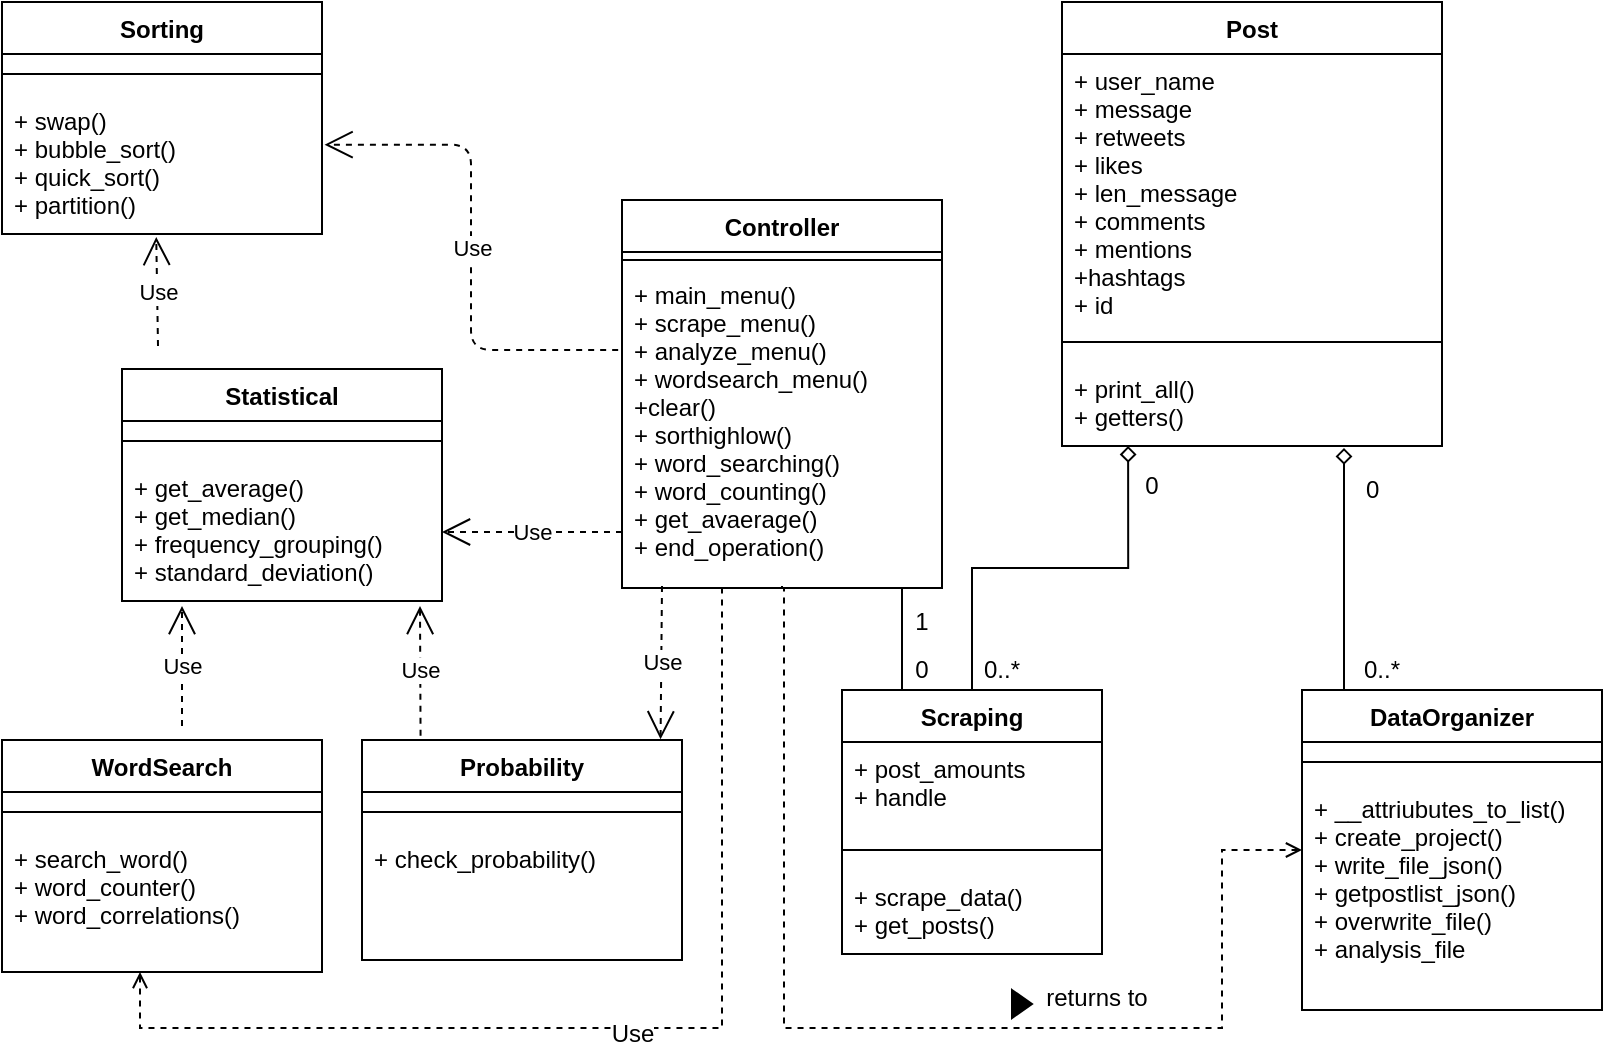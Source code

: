 <mxfile version="10.6.9" type="github"><diagram id="IkC87muRwQCxs2C02pFK" name="Page-1"><mxGraphModel dx="797" dy="486" grid="1" gridSize="10" guides="1" tooltips="1" connect="1" arrows="1" fold="1" page="1" pageScale="1" pageWidth="827" pageHeight="1169" math="0" shadow="0"><root><mxCell id="0"/><mxCell id="1" parent="0"/><mxCell id="1eOFYq_iBo9x2FKSdbgU-1" value="Controller" style="swimlane;fontStyle=1;align=center;verticalAlign=top;childLayout=stackLayout;horizontal=1;startSize=26;horizontalStack=0;resizeParent=1;resizeParentMax=0;resizeLast=0;collapsible=1;marginBottom=0;" parent="1" vertex="1"><mxGeometry x="320" y="137" width="160" height="194" as="geometry"/></mxCell><mxCell id="1eOFYq_iBo9x2FKSdbgU-3" value="" style="line;strokeWidth=1;fillColor=none;align=left;verticalAlign=middle;spacingTop=-1;spacingLeft=3;spacingRight=3;rotatable=0;labelPosition=right;points=[];portConstraint=eastwest;" parent="1eOFYq_iBo9x2FKSdbgU-1" vertex="1"><mxGeometry y="26" width="160" height="8" as="geometry"/></mxCell><mxCell id="1eOFYq_iBo9x2FKSdbgU-4" value="+ main_menu()&#xA;+ scrape_menu()&#xA;+ analyze_menu()&#xA;+ wordsearch_menu()&#xA;+clear()&#xA;+ sorthighlow()&#xA;+ word_searching()&#xA;+ word_counting()&#xA;+ get_avaerage()&#xA;+ end_operation()&#xA;&#xA;" style="text;strokeColor=none;fillColor=none;align=left;verticalAlign=top;spacingLeft=4;spacingRight=4;overflow=hidden;rotatable=0;points=[[0,0.5],[1,0.5]];portConstraint=eastwest;" parent="1eOFYq_iBo9x2FKSdbgU-1" vertex="1"><mxGeometry y="34" width="160" height="160" as="geometry"/></mxCell><mxCell id="1eOFYq_iBo9x2FKSdbgU-18" value="Post" style="swimlane;fontStyle=1;align=center;verticalAlign=top;childLayout=stackLayout;horizontal=1;startSize=26;horizontalStack=0;resizeParent=1;resizeParentMax=0;resizeLast=0;collapsible=1;marginBottom=0;" parent="1" vertex="1"><mxGeometry x="540" y="38" width="190" height="222" as="geometry"/></mxCell><mxCell id="1eOFYq_iBo9x2FKSdbgU-19" value="+ user_name&#xA;+ message&#xA;+ retweets&#xA;+ likes&#xA;+ len_message&#xA;+ comments&#xA;+ mentions&#xA;+hashtags&#xA;+ id&#xA;&#xA;" style="text;strokeColor=none;fillColor=none;align=left;verticalAlign=top;spacingLeft=4;spacingRight=4;overflow=hidden;rotatable=0;points=[[0,0.5],[1,0.5]];portConstraint=eastwest;" parent="1eOFYq_iBo9x2FKSdbgU-18" vertex="1"><mxGeometry y="26" width="190" height="134" as="geometry"/></mxCell><mxCell id="1eOFYq_iBo9x2FKSdbgU-20" value="" style="line;strokeWidth=1;fillColor=none;align=left;verticalAlign=middle;spacingTop=-1;spacingLeft=3;spacingRight=3;rotatable=0;labelPosition=right;points=[];portConstraint=eastwest;" parent="1eOFYq_iBo9x2FKSdbgU-18" vertex="1"><mxGeometry y="160" width="190" height="20" as="geometry"/></mxCell><mxCell id="1eOFYq_iBo9x2FKSdbgU-21" value="+ print_all()&#xA;+ getters()&#xA;" style="text;strokeColor=none;fillColor=none;align=left;verticalAlign=top;spacingLeft=4;spacingRight=4;overflow=hidden;rotatable=0;points=[[0,0.5],[1,0.5]];portConstraint=eastwest;" parent="1eOFYq_iBo9x2FKSdbgU-18" vertex="1"><mxGeometry y="180" width="190" height="42" as="geometry"/></mxCell><mxCell id="1eOFYq_iBo9x2FKSdbgU-63" style="edgeStyle=orthogonalEdgeStyle;rounded=0;orthogonalLoop=1;jettySize=auto;html=1;endArrow=diamond;endFill=0;startArrow=none;startFill=0;" parent="1" source="1eOFYq_iBo9x2FKSdbgU-37" edge="1"><mxGeometry relative="1" as="geometry"><mxPoint x="681" y="261" as="targetPoint"/><Array as="points"><mxPoint x="681" y="360"/><mxPoint x="681" y="360"/></Array></mxGeometry></mxCell><mxCell id="wRc2SBzQRDH4vsrJmXtg-1" style="edgeStyle=orthogonalEdgeStyle;rounded=0;orthogonalLoop=1;jettySize=auto;html=1;startArrow=open;startFill=0;endArrow=none;endFill=0;dashed=1;" parent="1" source="1eOFYq_iBo9x2FKSdbgU-37" edge="1"><mxGeometry relative="1" as="geometry"><Array as="points"><mxPoint x="620" y="462"/><mxPoint x="620" y="551"/><mxPoint x="401" y="551"/><mxPoint x="401" y="331"/></Array><mxPoint x="341" y="331" as="targetPoint"/></mxGeometry></mxCell><mxCell id="1eOFYq_iBo9x2FKSdbgU-37" value="DataOrganizer" style="swimlane;fontStyle=1;align=center;verticalAlign=top;childLayout=stackLayout;horizontal=1;startSize=26;horizontalStack=0;resizeParent=1;resizeParentMax=0;resizeLast=0;collapsible=1;marginBottom=0;" parent="1" vertex="1"><mxGeometry x="660" y="382" width="150" height="160" as="geometry"/></mxCell><mxCell id="1eOFYq_iBo9x2FKSdbgU-39" value="" style="line;strokeWidth=1;fillColor=none;align=left;verticalAlign=middle;spacingTop=-1;spacingLeft=3;spacingRight=3;rotatable=0;labelPosition=right;points=[];portConstraint=eastwest;" parent="1eOFYq_iBo9x2FKSdbgU-37" vertex="1"><mxGeometry y="26" width="150" height="20" as="geometry"/></mxCell><mxCell id="1eOFYq_iBo9x2FKSdbgU-40" value="+ __attriubutes_to_list()&#xA;+ create_project()&#xA;+ write_file_json()&#xA;+ getpostlist_json()&#xA;+ overwrite_file()&#xA;+ analysis_file&#xA;&#xA;" style="text;strokeColor=none;fillColor=none;align=left;verticalAlign=top;spacingLeft=4;spacingRight=4;overflow=hidden;rotatable=0;points=[[0,0.5],[1,0.5]];portConstraint=eastwest;" parent="1eOFYq_iBo9x2FKSdbgU-37" vertex="1"><mxGeometry y="46" width="150" height="114" as="geometry"/></mxCell><mxCell id="1eOFYq_iBo9x2FKSdbgU-42" value="Sorting" style="swimlane;fontStyle=1;align=center;verticalAlign=top;childLayout=stackLayout;horizontal=1;startSize=26;horizontalStack=0;resizeParent=1;resizeParentMax=0;resizeLast=0;collapsible=1;marginBottom=0;" parent="1" vertex="1"><mxGeometry x="10" y="38" width="160" height="116" as="geometry"/></mxCell><mxCell id="1eOFYq_iBo9x2FKSdbgU-44" value="" style="line;strokeWidth=1;fillColor=none;align=left;verticalAlign=middle;spacingTop=-1;spacingLeft=3;spacingRight=3;rotatable=0;labelPosition=right;points=[];portConstraint=eastwest;" parent="1eOFYq_iBo9x2FKSdbgU-42" vertex="1"><mxGeometry y="26" width="160" height="20" as="geometry"/></mxCell><mxCell id="1eOFYq_iBo9x2FKSdbgU-45" value="+ swap()&#xA;+ bubble_sort()&#xA;+ quick_sort()&#xA;+ partition()&#xA;" style="text;strokeColor=none;fillColor=none;align=left;verticalAlign=top;spacingLeft=4;spacingRight=4;overflow=hidden;rotatable=0;points=[[0,0.5],[1,0.5]];portConstraint=eastwest;" parent="1eOFYq_iBo9x2FKSdbgU-42" vertex="1"><mxGeometry y="46" width="160" height="70" as="geometry"/></mxCell><mxCell id="1eOFYq_iBo9x2FKSdbgU-49" value="Statistical" style="swimlane;fontStyle=1;align=center;verticalAlign=top;childLayout=stackLayout;horizontal=1;startSize=26;horizontalStack=0;resizeParent=1;resizeParentMax=0;resizeLast=0;collapsible=1;marginBottom=0;" parent="1" vertex="1"><mxGeometry x="70" y="221.5" width="160" height="116" as="geometry"/></mxCell><mxCell id="1eOFYq_iBo9x2FKSdbgU-51" value="" style="line;strokeWidth=1;fillColor=none;align=left;verticalAlign=middle;spacingTop=-1;spacingLeft=3;spacingRight=3;rotatable=0;labelPosition=right;points=[];portConstraint=eastwest;" parent="1eOFYq_iBo9x2FKSdbgU-49" vertex="1"><mxGeometry y="26" width="160" height="20" as="geometry"/></mxCell><mxCell id="1eOFYq_iBo9x2FKSdbgU-52" value="+ get_average()&#xA;+ get_median()&#xA;+ frequency_grouping()&#xA;+ standard_deviation()" style="text;strokeColor=none;fillColor=none;align=left;verticalAlign=top;spacingLeft=4;spacingRight=4;overflow=hidden;rotatable=0;points=[[0,0.5],[1,0.5]];portConstraint=eastwest;" parent="1eOFYq_iBo9x2FKSdbgU-49" vertex="1"><mxGeometry y="46" width="160" height="70" as="geometry"/></mxCell><mxCell id="0g4PuYkODz0450h8-kPP-25" style="edgeStyle=orthogonalEdgeStyle;rounded=0;orthogonalLoop=1;jettySize=auto;html=1;endArrow=none;endFill=0;strokeColor=#000000;dashed=1;startArrow=open;startFill=0;" parent="1" source="1eOFYq_iBo9x2FKSdbgU-53" edge="1"><mxGeometry relative="1" as="geometry"><mxPoint x="370" y="331" as="targetPoint"/><Array as="points"><mxPoint x="79" y="551"/><mxPoint x="370" y="551"/></Array></mxGeometry></mxCell><mxCell id="0g4PuYkODz0450h8-kPP-58" value="Use" style="text;html=1;resizable=0;points=[];align=center;verticalAlign=middle;labelBackgroundColor=#ffffff;" parent="0g4PuYkODz0450h8-kPP-25" vertex="1" connectable="0"><mxGeometry x="0.014" y="-3" relative="1" as="geometry"><mxPoint as="offset"/></mxGeometry></mxCell><mxCell id="1eOFYq_iBo9x2FKSdbgU-53" value="WordSearch" style="swimlane;fontStyle=1;align=center;verticalAlign=top;childLayout=stackLayout;horizontal=1;startSize=26;horizontalStack=0;resizeParent=1;resizeParentMax=0;resizeLast=0;collapsible=1;marginBottom=0;" parent="1" vertex="1"><mxGeometry x="10" y="407" width="160" height="116" as="geometry"/></mxCell><mxCell id="1eOFYq_iBo9x2FKSdbgU-55" value="" style="line;strokeWidth=1;fillColor=none;align=left;verticalAlign=middle;spacingTop=-1;spacingLeft=3;spacingRight=3;rotatable=0;labelPosition=right;points=[];portConstraint=eastwest;" parent="1eOFYq_iBo9x2FKSdbgU-53" vertex="1"><mxGeometry y="26" width="160" height="20" as="geometry"/></mxCell><mxCell id="1eOFYq_iBo9x2FKSdbgU-56" value="+ search_word()&#xA;+ word_counter()&#xA;+ word_correlations()" style="text;strokeColor=none;fillColor=none;align=left;verticalAlign=top;spacingLeft=4;spacingRight=4;overflow=hidden;rotatable=0;points=[[0,0.5],[1,0.5]];portConstraint=eastwest;" parent="1eOFYq_iBo9x2FKSdbgU-53" vertex="1"><mxGeometry y="46" width="160" height="70" as="geometry"/></mxCell><mxCell id="1eOFYq_iBo9x2FKSdbgU-74" style="edgeStyle=orthogonalEdgeStyle;rounded=0;orthogonalLoop=1;jettySize=auto;html=1;endArrow=none;endFill=0;" parent="1" source="1eOFYq_iBo9x2FKSdbgU-68" edge="1"><mxGeometry relative="1" as="geometry"><mxPoint x="400" y="330" as="targetPoint"/><Array as="points"><mxPoint x="460" y="331"/></Array></mxGeometry></mxCell><mxCell id="gD81h6OxbqUg-6_rZF-6-12" style="edgeStyle=orthogonalEdgeStyle;rounded=0;orthogonalLoop=1;jettySize=auto;html=1;entryX=0.174;entryY=1;entryDx=0;entryDy=0;entryPerimeter=0;startArrow=none;startFill=0;endArrow=diamond;endFill=0;" parent="1" source="1eOFYq_iBo9x2FKSdbgU-68" target="1eOFYq_iBo9x2FKSdbgU-21" edge="1"><mxGeometry relative="1" as="geometry"/></mxCell><mxCell id="1eOFYq_iBo9x2FKSdbgU-68" value="Scraping" style="swimlane;fontStyle=1;align=center;verticalAlign=top;childLayout=stackLayout;horizontal=1;startSize=26;horizontalStack=0;resizeParent=1;resizeParentMax=0;resizeLast=0;collapsible=1;marginBottom=0;" parent="1" vertex="1"><mxGeometry x="430" y="382" width="130" height="132" as="geometry"/></mxCell><mxCell id="1eOFYq_iBo9x2FKSdbgU-69" value="+ post_amounts&#xA;+ handle&#xA;" style="text;strokeColor=none;fillColor=none;align=left;verticalAlign=top;spacingLeft=4;spacingRight=4;overflow=hidden;rotatable=0;points=[[0,0.5],[1,0.5]];portConstraint=eastwest;" parent="1eOFYq_iBo9x2FKSdbgU-68" vertex="1"><mxGeometry y="26" width="130" height="44" as="geometry"/></mxCell><mxCell id="1eOFYq_iBo9x2FKSdbgU-70" value="" style="line;strokeWidth=1;fillColor=none;align=left;verticalAlign=middle;spacingTop=-1;spacingLeft=3;spacingRight=3;rotatable=0;labelPosition=right;points=[];portConstraint=eastwest;" parent="1eOFYq_iBo9x2FKSdbgU-68" vertex="1"><mxGeometry y="70" width="130" height="20" as="geometry"/></mxCell><mxCell id="1eOFYq_iBo9x2FKSdbgU-71" value="+ scrape_data()&#xA;+ get_posts()&#xA;" style="text;strokeColor=none;fillColor=none;align=left;verticalAlign=top;spacingLeft=4;spacingRight=4;overflow=hidden;rotatable=0;points=[[0,0.5],[1,0.5]];portConstraint=eastwest;" parent="1eOFYq_iBo9x2FKSdbgU-68" vertex="1"><mxGeometry y="90" width="130" height="42" as="geometry"/></mxCell><mxCell id="wRc2SBzQRDH4vsrJmXtg-5" value="Use" style="endArrow=open;endSize=12;dashed=1;html=1;entryX=0.482;entryY=1.021;entryDx=0;entryDy=0;entryPerimeter=0;" parent="1" target="1eOFYq_iBo9x2FKSdbgU-45" edge="1"><mxGeometry width="160" relative="1" as="geometry"><mxPoint x="88" y="210" as="sourcePoint"/><mxPoint x="-40" y="180" as="targetPoint"/></mxGeometry></mxCell><mxCell id="gD81h6OxbqUg-6_rZF-6-13" value="" style="triangle;whiteSpace=wrap;html=1;fillColor=#000000;" parent="1" vertex="1"><mxGeometry x="515" y="532" width="10" height="14" as="geometry"/></mxCell><mxCell id="gD81h6OxbqUg-6_rZF-6-14" value="returns to" style="text;html=1;strokeColor=none;fillColor=none;align=center;verticalAlign=middle;whiteSpace=wrap;rounded=0;" parent="1" vertex="1"><mxGeometry x="530" y="526" width="55" height="20" as="geometry"/></mxCell><mxCell id="0g4PuYkODz0450h8-kPP-1" value="Probability" style="swimlane;fontStyle=1;align=center;verticalAlign=top;childLayout=stackLayout;horizontal=1;startSize=26;horizontalStack=0;resizeParent=1;resizeParentMax=0;resizeLast=0;collapsible=1;marginBottom=0;" parent="1" vertex="1"><mxGeometry x="190" y="407" width="160" height="110" as="geometry"/></mxCell><mxCell id="0g4PuYkODz0450h8-kPP-3" value="" style="line;strokeWidth=1;fillColor=none;align=left;verticalAlign=middle;spacingTop=-1;spacingLeft=3;spacingRight=3;rotatable=0;labelPosition=right;points=[];portConstraint=eastwest;" parent="0g4PuYkODz0450h8-kPP-1" vertex="1"><mxGeometry y="26" width="160" height="20" as="geometry"/></mxCell><mxCell id="0g4PuYkODz0450h8-kPP-4" value="+ check_probability()" style="text;strokeColor=none;fillColor=none;align=left;verticalAlign=top;spacingLeft=4;spacingRight=4;overflow=hidden;rotatable=0;points=[[0,0.5],[1,0.5]];portConstraint=eastwest;" parent="0g4PuYkODz0450h8-kPP-1" vertex="1"><mxGeometry y="46" width="160" height="64" as="geometry"/></mxCell><mxCell id="0g4PuYkODz0450h8-kPP-18" value="Use" style="endArrow=open;endSize=12;dashed=1;html=1;" parent="1" edge="1"><mxGeometry width="160" relative="1" as="geometry"><mxPoint x="100" y="400" as="sourcePoint"/><mxPoint x="100" y="340" as="targetPoint"/></mxGeometry></mxCell><mxCell id="0g4PuYkODz0450h8-kPP-22" value="Use" style="endArrow=open;endSize=12;dashed=1;html=1;exitX=0.183;exitY=-0.019;exitDx=0;exitDy=0;exitPerimeter=0;" parent="1" source="0g4PuYkODz0450h8-kPP-1" edge="1"><mxGeometry width="160" relative="1" as="geometry"><mxPoint x="190.5" y="366" as="sourcePoint"/><mxPoint x="219" y="340" as="targetPoint"/></mxGeometry></mxCell><mxCell id="0g4PuYkODz0450h8-kPP-46" value="Use" style="endArrow=open;endSize=12;dashed=1;html=1;entryX=1.008;entryY=0.362;entryDx=0;entryDy=0;entryPerimeter=0;exitX=-0.012;exitY=0.256;exitDx=0;exitDy=0;exitPerimeter=0;edgeStyle=elbowEdgeStyle;" parent="1" source="1eOFYq_iBo9x2FKSdbgU-4" target="1eOFYq_iBo9x2FKSdbgU-45" edge="1"><mxGeometry width="160" relative="1" as="geometry"><mxPoint x="200" y="50" as="sourcePoint"/><mxPoint x="360" y="50" as="targetPoint"/></mxGeometry></mxCell><mxCell id="0g4PuYkODz0450h8-kPP-47" value="Use" style="endArrow=open;endSize=12;dashed=1;html=1;" parent="1" edge="1"><mxGeometry width="160" relative="1" as="geometry"><mxPoint x="320" y="303" as="sourcePoint"/><mxPoint x="230" y="303" as="targetPoint"/></mxGeometry></mxCell><mxCell id="0g4PuYkODz0450h8-kPP-48" value="Use" style="endArrow=open;endSize=12;dashed=1;html=1;entryX=0.933;entryY=-0.003;entryDx=0;entryDy=0;entryPerimeter=0;" parent="1" target="0g4PuYkODz0450h8-kPP-1" edge="1"><mxGeometry width="160" relative="1" as="geometry"><mxPoint x="340" y="330" as="sourcePoint"/><mxPoint x="240" y="313" as="targetPoint"/></mxGeometry></mxCell><mxCell id="0g4PuYkODz0450h8-kPP-59" value="1" style="text;html=1;strokeColor=none;fillColor=none;align=center;verticalAlign=middle;whiteSpace=wrap;rounded=0;" parent="1" vertex="1"><mxGeometry x="450" y="337.5" width="40" height="20" as="geometry"/></mxCell><mxCell id="0g4PuYkODz0450h8-kPP-61" value="0" style="text;html=1;strokeColor=none;fillColor=none;align=center;verticalAlign=middle;whiteSpace=wrap;rounded=0;" parent="1" vertex="1"><mxGeometry x="450" y="362" width="40" height="20" as="geometry"/></mxCell><mxCell id="0g4PuYkODz0450h8-kPP-62" value="0..*" style="text;html=1;strokeColor=none;fillColor=none;align=center;verticalAlign=middle;whiteSpace=wrap;rounded=0;" parent="1" vertex="1"><mxGeometry x="490" y="362.167" width="40" height="20" as="geometry"/></mxCell><mxCell id="0g4PuYkODz0450h8-kPP-64" value="0" style="text;html=1;strokeColor=none;fillColor=none;align=center;verticalAlign=middle;whiteSpace=wrap;rounded=0;" parent="1" vertex="1"><mxGeometry x="565" y="269.667" width="40" height="20" as="geometry"/></mxCell><mxCell id="0g4PuYkODz0450h8-kPP-69" value="0" style="text;html=1;" parent="1" vertex="1"><mxGeometry x="690" y="267.5" width="30" height="30" as="geometry"/></mxCell><mxCell id="0g4PuYkODz0450h8-kPP-73" value="0..*" style="text;html=1;strokeColor=none;fillColor=none;align=center;verticalAlign=middle;whiteSpace=wrap;rounded=0;" parent="1" vertex="1"><mxGeometry x="680" y="362.167" width="40" height="20" as="geometry"/></mxCell></root></mxGraphModel></diagram></mxfile>